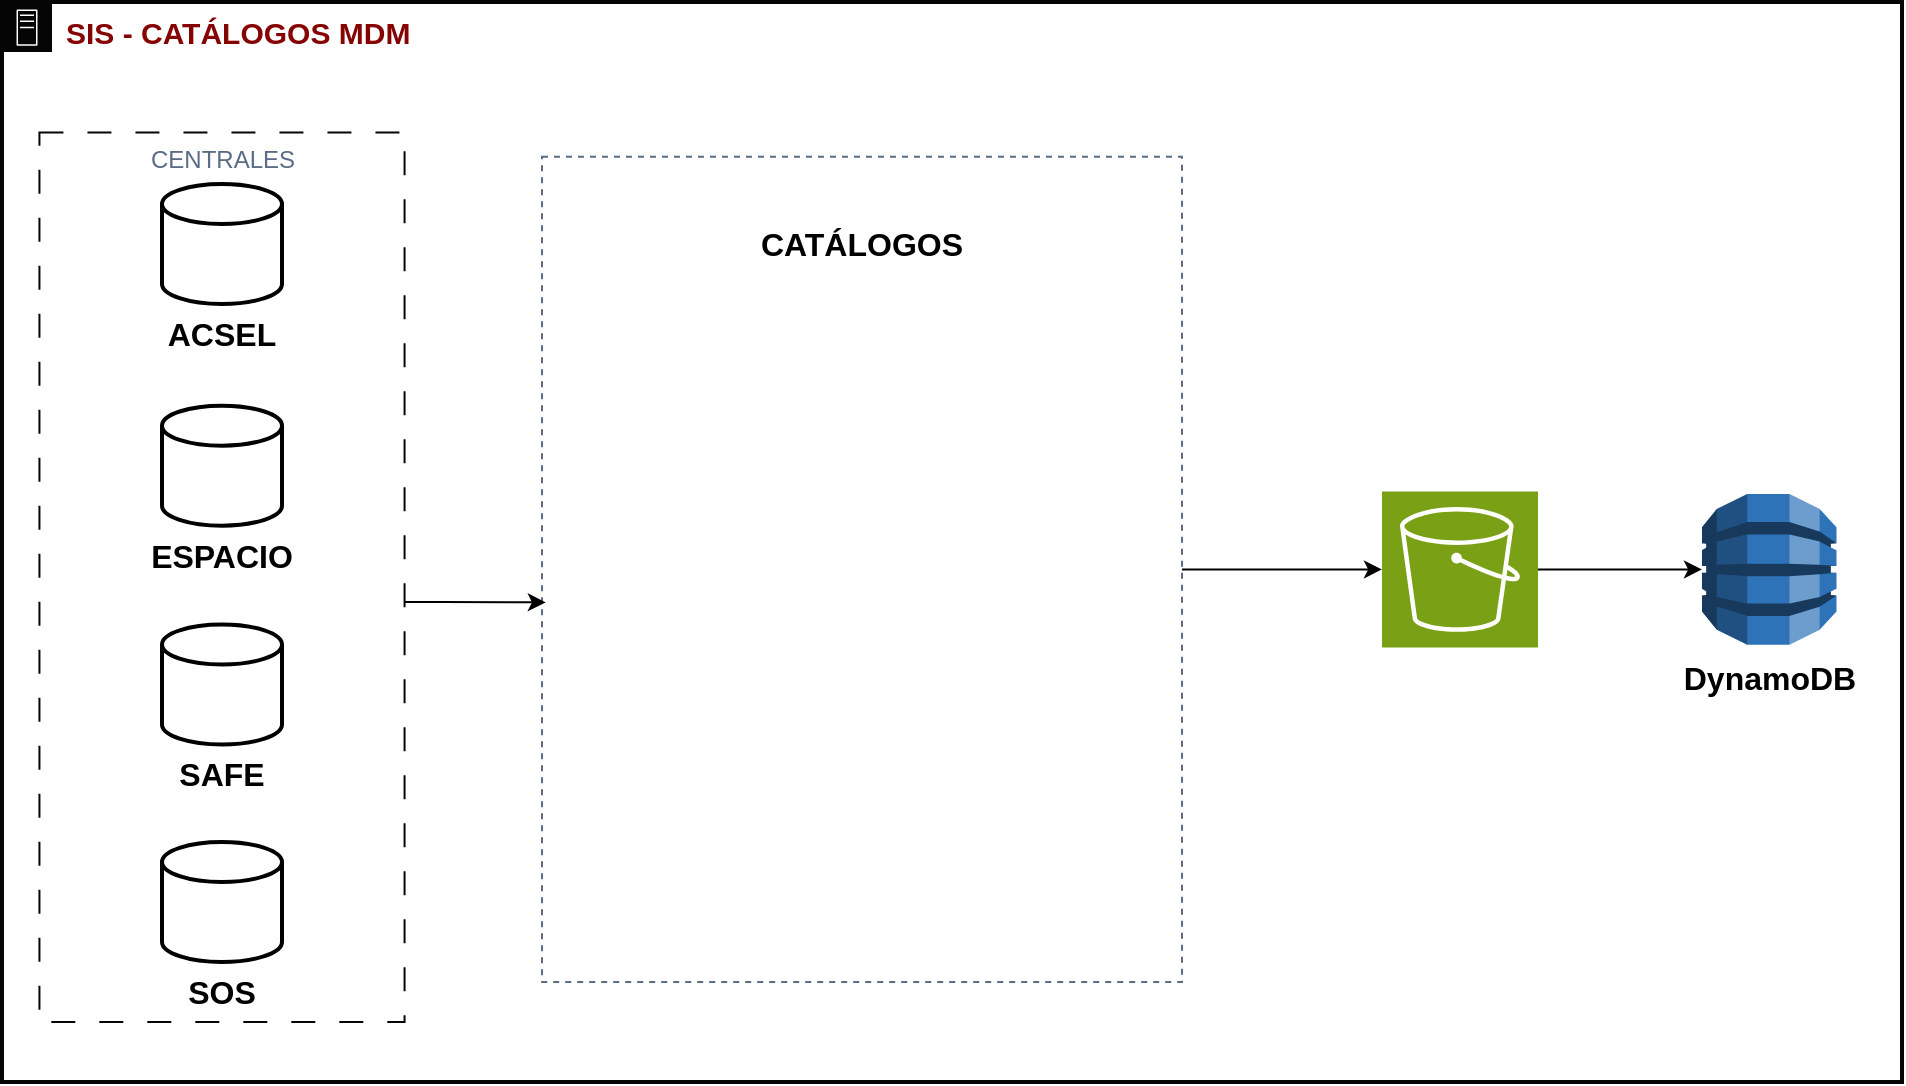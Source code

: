 <mxfile version="24.2.2" type="github">
  <diagram name="Página-1" id="WvRyxk6PXsDEB4z57DiI">
    <mxGraphModel dx="1035" dy="1738" grid="1" gridSize="10" guides="1" tooltips="1" connect="1" arrows="1" fold="1" page="1" pageScale="1" pageWidth="1654" pageHeight="1169" math="0" shadow="0">
      <root>
        <mxCell id="0" />
        <mxCell id="1" parent="0" />
        <mxCell id="WFNdp1j5Sh6ukdSeras9-1" value="&lt;b&gt;&lt;font color=&quot;#860303&quot; style=&quot;font-size: 15px;&quot;&gt;SIS - CATÁLOGOS MDM&lt;/font&gt;&lt;/b&gt;" style="points=[[0,0],[0.25,0],[0.5,0],[0.75,0],[1,0],[1,0.25],[1,0.5],[1,0.75],[1,1],[0.75,1],[0.5,1],[0.25,1],[0,1],[0,0.75],[0,0.5],[0,0.25]];outlineConnect=0;gradientColor=none;html=1;whiteSpace=wrap;fontSize=12;fontStyle=0;container=1;pointerEvents=0;collapsible=0;recursiveResize=0;shape=mxgraph.aws4.group;grIcon=mxgraph.aws4.group_on_premise;strokeColor=#050505;fillColor=none;verticalAlign=top;align=left;spacingLeft=30;fontColor=#5A6C86;dashed=0;strokeWidth=2;" parent="1" vertex="1">
          <mxGeometry x="40" y="-20" width="950" height="540" as="geometry" />
        </mxCell>
        <mxCell id="95RvQ2fz9vh1DdvbYUYZ-2" style="edgeStyle=orthogonalEdgeStyle;rounded=0;orthogonalLoop=1;jettySize=auto;html=1;" edge="1" parent="WFNdp1j5Sh6ukdSeras9-1" source="Ow0iOVbQMHuzdyXfw7WM-2" target="Ow0iOVbQMHuzdyXfw7WM-9">
          <mxGeometry relative="1" as="geometry" />
        </mxCell>
        <mxCell id="Ow0iOVbQMHuzdyXfw7WM-2" value="" style="fillColor=none;strokeColor=#5A6C86;dashed=1;verticalAlign=top;fontStyle=0;fontColor=#5A6C86;whiteSpace=wrap;html=1;" parent="WFNdp1j5Sh6ukdSeras9-1" vertex="1">
          <mxGeometry x="270" y="77.4" width="320" height="412.6" as="geometry" />
        </mxCell>
        <mxCell id="EktAlmnSRhTw89N247DK-28" value="CENTRALES" style="fillColor=none;strokeColor=#050505;verticalAlign=top;fontStyle=0;fontColor=#5A6C86;whiteSpace=wrap;html=1;dashed=1;dashPattern=12 12;" parent="WFNdp1j5Sh6ukdSeras9-1" vertex="1">
          <mxGeometry x="18.72" y="65.2" width="182.56" height="444.8" as="geometry" />
        </mxCell>
        <mxCell id="EktAlmnSRhTw89N247DK-39" value="&lt;span style=&quot;font-size: 16px;&quot;&gt;CATÁLOGOS&lt;/span&gt;" style="text;html=1;strokeColor=none;fillColor=none;align=center;verticalAlign=middle;whiteSpace=wrap;rounded=0;fontSize=15;fontStyle=1" parent="WFNdp1j5Sh6ukdSeras9-1" vertex="1">
          <mxGeometry x="345" y="106.2" width="170" height="30" as="geometry" />
        </mxCell>
        <mxCell id="dqrmUtTidws_zz_Vc2t6-2" value="" style="shape=image;html=1;verticalAlign=top;verticalLabelPosition=bottom;labelBackgroundColor=#ffffff;imageAspect=0;aspect=fixed;image=https://cdn3.iconfinder.com/data/icons/brands-applications/512/Excel_D-128.png" parent="WFNdp1j5Sh6ukdSeras9-1" vertex="1">
          <mxGeometry x="407.6" y="166.23" width="44.8" height="44.8" as="geometry" />
        </mxCell>
        <mxCell id="dqrmUtTidws_zz_Vc2t6-17" value="" style="shape=image;html=1;verticalAlign=top;verticalLabelPosition=bottom;labelBackgroundColor=#ffffff;imageAspect=0;aspect=fixed;image=https://cdn3.iconfinder.com/data/icons/brands-applications/512/Excel_D-128.png" parent="WFNdp1j5Sh6ukdSeras9-1" vertex="1">
          <mxGeometry x="407.6" y="231" width="44.8" height="44.8" as="geometry" />
        </mxCell>
        <mxCell id="Ow0iOVbQMHuzdyXfw7WM-9" value="" style="sketch=0;points=[[0,0,0],[0.25,0,0],[0.5,0,0],[0.75,0,0],[1,0,0],[0,1,0],[0.25,1,0],[0.5,1,0],[0.75,1,0],[1,1,0],[0,0.25,0],[0,0.5,0],[0,0.75,0],[1,0.25,0],[1,0.5,0],[1,0.75,0]];outlineConnect=0;fontColor=#232F3E;fillColor=#7AA116;strokeColor=#ffffff;dashed=0;verticalLabelPosition=bottom;verticalAlign=top;align=center;html=1;fontSize=12;fontStyle=0;aspect=fixed;shape=mxgraph.aws4.resourceIcon;resIcon=mxgraph.aws4.s3;" parent="WFNdp1j5Sh6ukdSeras9-1" vertex="1">
          <mxGeometry x="690" y="244.7" width="78" height="78" as="geometry" />
        </mxCell>
        <mxCell id="Ow0iOVbQMHuzdyXfw7WM-19" value="" style="outlineConnect=0;dashed=0;verticalLabelPosition=bottom;verticalAlign=top;align=center;html=1;shape=mxgraph.aws3.dynamo_db;fillColor=#2E73B8;gradientColor=none;" parent="WFNdp1j5Sh6ukdSeras9-1" vertex="1">
          <mxGeometry x="850" y="246.05" width="67.25" height="75.3" as="geometry" />
        </mxCell>
        <mxCell id="Ow0iOVbQMHuzdyXfw7WM-20" value="&lt;span style=&quot;font-size: 16px;&quot;&gt;DynamoDB&lt;/span&gt;" style="text;html=1;strokeColor=none;fillColor=none;align=center;verticalAlign=middle;whiteSpace=wrap;rounded=0;fontSize=15;fontStyle=1" parent="WFNdp1j5Sh6ukdSeras9-1" vertex="1">
          <mxGeometry x="834.88" y="322.7" width="97.5" height="30" as="geometry" />
        </mxCell>
        <mxCell id="Ow0iOVbQMHuzdyXfw7WM-21" style="edgeStyle=orthogonalEdgeStyle;rounded=0;orthogonalLoop=1;jettySize=auto;html=1;entryX=0;entryY=0.5;entryDx=0;entryDy=0;entryPerimeter=0;" parent="WFNdp1j5Sh6ukdSeras9-1" source="Ow0iOVbQMHuzdyXfw7WM-9" target="Ow0iOVbQMHuzdyXfw7WM-19" edge="1">
          <mxGeometry relative="1" as="geometry" />
        </mxCell>
        <mxCell id="bbcQ77-eLEFddtC64H21-1" value="" style="strokeWidth=2;html=1;shape=mxgraph.flowchart.database;whiteSpace=wrap;" parent="WFNdp1j5Sh6ukdSeras9-1" vertex="1">
          <mxGeometry x="80" y="91" width="60" height="60" as="geometry" />
        </mxCell>
        <mxCell id="bbcQ77-eLEFddtC64H21-2" value="&lt;span style=&quot;font-size: 16px;&quot;&gt;ACSEL&lt;/span&gt;" style="text;html=1;strokeColor=none;fillColor=none;align=center;verticalAlign=middle;whiteSpace=wrap;rounded=0;fontSize=15;fontStyle=1" parent="WFNdp1j5Sh6ukdSeras9-1" vertex="1">
          <mxGeometry x="61.25" y="151.0" width="97.5" height="30" as="geometry" />
        </mxCell>
        <mxCell id="bbcQ77-eLEFddtC64H21-3" value="" style="strokeWidth=2;html=1;shape=mxgraph.flowchart.database;whiteSpace=wrap;" parent="WFNdp1j5Sh6ukdSeras9-1" vertex="1">
          <mxGeometry x="80" y="201.83" width="60" height="60" as="geometry" />
        </mxCell>
        <mxCell id="bbcQ77-eLEFddtC64H21-4" value="&lt;span style=&quot;font-size: 16px;&quot;&gt;ESPACIO&lt;/span&gt;" style="text;html=1;strokeColor=none;fillColor=none;align=center;verticalAlign=middle;whiteSpace=wrap;rounded=0;fontSize=15;fontStyle=1" parent="WFNdp1j5Sh6ukdSeras9-1" vertex="1">
          <mxGeometry x="61.25" y="261.83" width="97.5" height="30" as="geometry" />
        </mxCell>
        <mxCell id="bbcQ77-eLEFddtC64H21-5" value="" style="strokeWidth=2;html=1;shape=mxgraph.flowchart.database;whiteSpace=wrap;" parent="WFNdp1j5Sh6ukdSeras9-1" vertex="1">
          <mxGeometry x="80" y="311.23" width="60" height="60" as="geometry" />
        </mxCell>
        <mxCell id="bbcQ77-eLEFddtC64H21-6" value="&lt;span style=&quot;font-size: 16px;&quot;&gt;SAFE&lt;/span&gt;" style="text;html=1;strokeColor=none;fillColor=none;align=center;verticalAlign=middle;whiteSpace=wrap;rounded=0;fontSize=15;fontStyle=1" parent="WFNdp1j5Sh6ukdSeras9-1" vertex="1">
          <mxGeometry x="61.25" y="371.23" width="97.5" height="30" as="geometry" />
        </mxCell>
        <mxCell id="bbcQ77-eLEFddtC64H21-7" value="" style="strokeWidth=2;html=1;shape=mxgraph.flowchart.database;whiteSpace=wrap;" parent="WFNdp1j5Sh6ukdSeras9-1" vertex="1">
          <mxGeometry x="80" y="420" width="60" height="60" as="geometry" />
        </mxCell>
        <mxCell id="bbcQ77-eLEFddtC64H21-8" value="&lt;span style=&quot;font-size: 16px;&quot;&gt;SOS&lt;/span&gt;" style="text;html=1;strokeColor=none;fillColor=none;align=center;verticalAlign=middle;whiteSpace=wrap;rounded=0;fontSize=15;fontStyle=1" parent="WFNdp1j5Sh6ukdSeras9-1" vertex="1">
          <mxGeometry x="61.25" y="480" width="97.5" height="30" as="geometry" />
        </mxCell>
        <mxCell id="bbcQ77-eLEFddtC64H21-9" style="edgeStyle=orthogonalEdgeStyle;rounded=0;orthogonalLoop=1;jettySize=auto;html=1;entryX=0.006;entryY=0.54;entryDx=0;entryDy=0;entryPerimeter=0;" parent="WFNdp1j5Sh6ukdSeras9-1" source="EktAlmnSRhTw89N247DK-28" target="Ow0iOVbQMHuzdyXfw7WM-2" edge="1">
          <mxGeometry relative="1" as="geometry">
            <Array as="points">
              <mxPoint x="220" y="300" />
              <mxPoint x="220" y="300" />
            </Array>
          </mxGeometry>
        </mxCell>
        <mxCell id="bbcQ77-eLEFddtC64H21-10" value="" style="shape=image;html=1;verticalAlign=top;verticalLabelPosition=bottom;labelBackgroundColor=#ffffff;imageAspect=0;aspect=fixed;image=https://cdn3.iconfinder.com/data/icons/brands-applications/512/Excel_D-128.png" parent="WFNdp1j5Sh6ukdSeras9-1" vertex="1">
          <mxGeometry x="407.6" y="291.63" width="44.8" height="44.8" as="geometry" />
        </mxCell>
        <mxCell id="bbcQ77-eLEFddtC64H21-11" value="" style="shape=image;html=1;verticalAlign=top;verticalLabelPosition=bottom;labelBackgroundColor=#ffffff;imageAspect=0;aspect=fixed;image=https://cdn3.iconfinder.com/data/icons/brands-applications/512/Excel_D-128.png" parent="WFNdp1j5Sh6ukdSeras9-1" vertex="1">
          <mxGeometry x="407.6" y="350" width="44.8" height="44.8" as="geometry" />
        </mxCell>
        <mxCell id="bbcQ77-eLEFddtC64H21-12" value="" style="shape=image;html=1;verticalAlign=top;verticalLabelPosition=bottom;labelBackgroundColor=#ffffff;imageAspect=0;aspect=fixed;image=https://cdn3.iconfinder.com/data/icons/brands-applications/512/Excel_D-128.png" parent="WFNdp1j5Sh6ukdSeras9-1" vertex="1">
          <mxGeometry x="407.6" y="408.43" width="44.8" height="44.8" as="geometry" />
        </mxCell>
      </root>
    </mxGraphModel>
  </diagram>
</mxfile>
